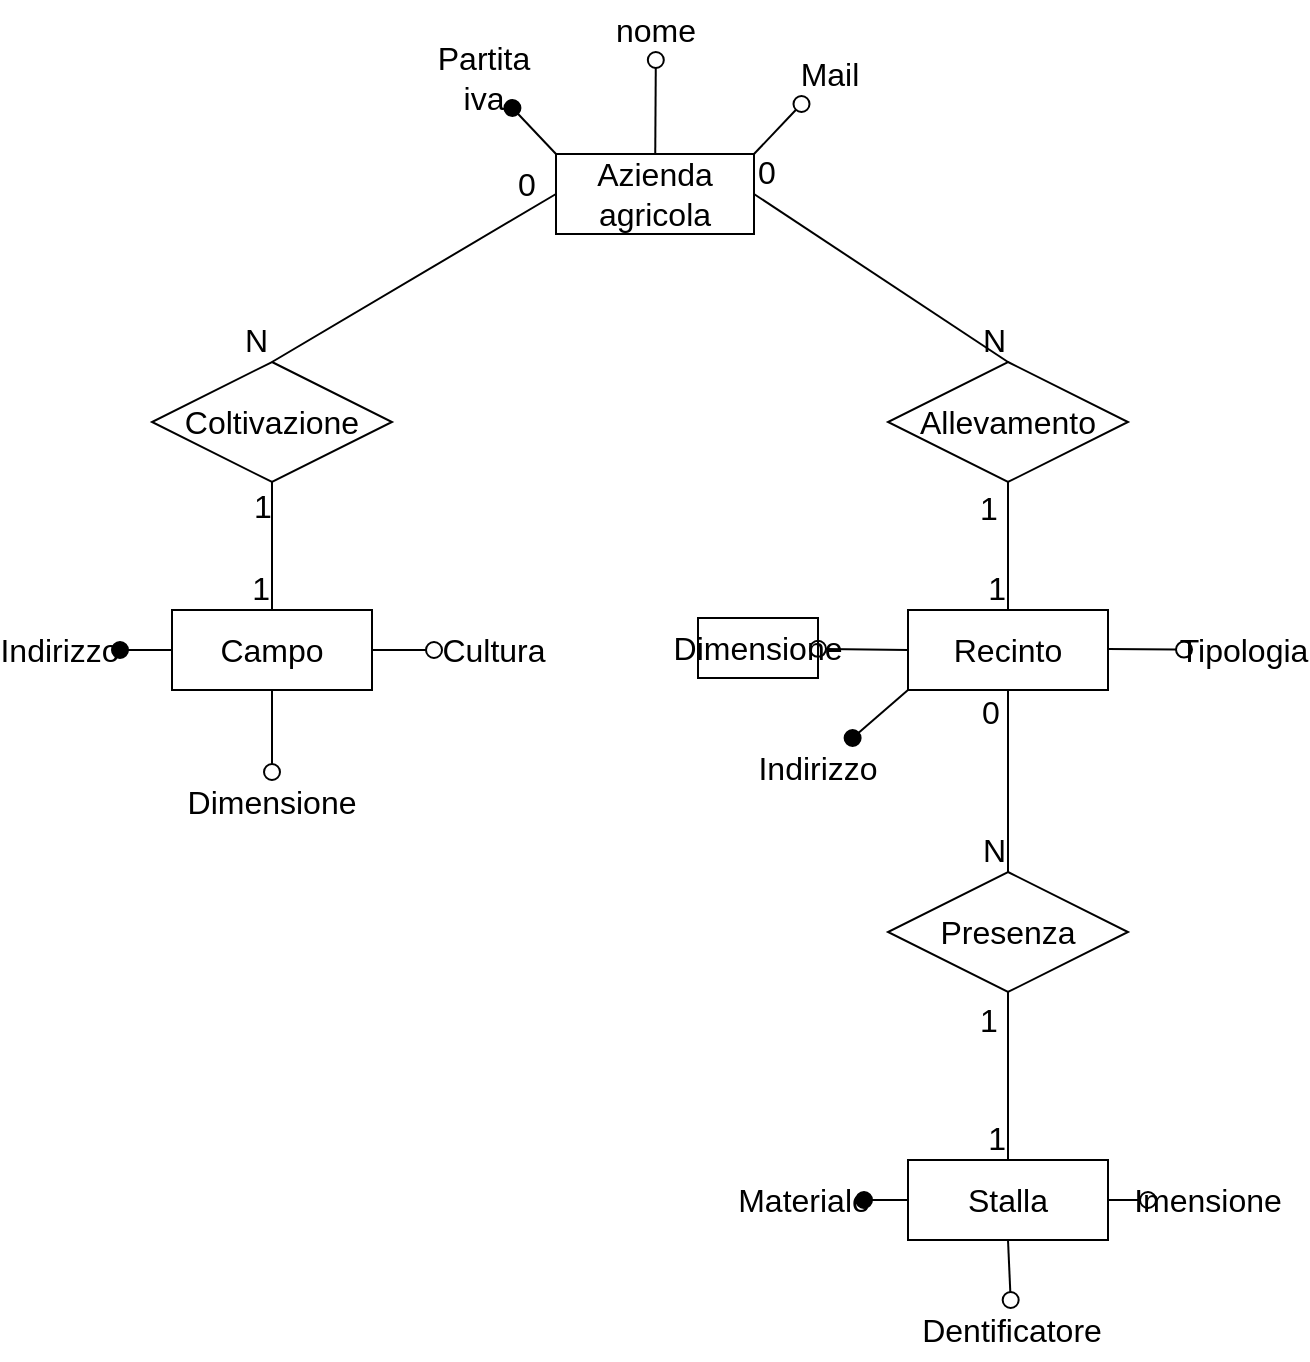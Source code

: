 <mxfile version="22.0.0" type="github">
  <diagram name="Pagina-1" id="p6LCyOjKT7-Y3hh-nQ9l">
    <mxGraphModel dx="1061" dy="962" grid="0" gridSize="10" guides="1" tooltips="1" connect="1" arrows="1" fold="1" page="0" pageScale="1" pageWidth="827" pageHeight="1169" math="0" shadow="0">
      <root>
        <mxCell id="0" />
        <mxCell id="1" parent="0" />
        <mxCell id="VdIsOl9cKDja1URONdVq-59" value="" style="edgeStyle=none;curved=1;rounded=0;orthogonalLoop=1;jettySize=auto;html=1;fontSize=12;startSize=8;endSize=8;verticalAlign=middle;endArrow=oval;endFill=0;" edge="1" parent="1" source="VdIsOl9cKDja1URONdVq-1" target="VdIsOl9cKDja1URONdVq-62">
          <mxGeometry relative="1" as="geometry">
            <mxPoint x="209" y="-117" as="targetPoint" />
          </mxGeometry>
        </mxCell>
        <mxCell id="VdIsOl9cKDja1URONdVq-1" value="Azienda agricola" style="whiteSpace=wrap;html=1;align=center;fontSize=16;" vertex="1" parent="1">
          <mxGeometry x="159" y="-55" width="99" height="40" as="geometry" />
        </mxCell>
        <mxCell id="VdIsOl9cKDja1URONdVq-2" value="Campo" style="whiteSpace=wrap;html=1;align=center;fontSize=16;" vertex="1" parent="1">
          <mxGeometry x="-33" y="173" width="100" height="40" as="geometry" />
        </mxCell>
        <mxCell id="VdIsOl9cKDja1URONdVq-3" value="Recinto" style="whiteSpace=wrap;html=1;align=center;fontSize=16;" vertex="1" parent="1">
          <mxGeometry x="335" y="173" width="100" height="40" as="geometry" />
        </mxCell>
        <mxCell id="VdIsOl9cKDja1URONdVq-4" value="Stalla" style="whiteSpace=wrap;html=1;align=center;fontSize=16;" vertex="1" parent="1">
          <mxGeometry x="335" y="448" width="100" height="40" as="geometry" />
        </mxCell>
        <mxCell id="VdIsOl9cKDja1URONdVq-6" value="Coltivazione" style="shape=rhombus;perimeter=rhombusPerimeter;whiteSpace=wrap;html=1;align=center;fontSize=16;" vertex="1" parent="1">
          <mxGeometry x="-43" y="49" width="120" height="60" as="geometry" />
        </mxCell>
        <mxCell id="VdIsOl9cKDja1URONdVq-7" value="Allevamento" style="shape=rhombus;perimeter=rhombusPerimeter;whiteSpace=wrap;html=1;align=center;fontSize=16;" vertex="1" parent="1">
          <mxGeometry x="325" y="49" width="120" height="60" as="geometry" />
        </mxCell>
        <mxCell id="VdIsOl9cKDja1URONdVq-8" value="Presenza" style="shape=rhombus;perimeter=rhombusPerimeter;whiteSpace=wrap;html=1;align=center;fontSize=16;" vertex="1" parent="1">
          <mxGeometry x="325" y="304" width="120" height="60" as="geometry" />
        </mxCell>
        <mxCell id="VdIsOl9cKDja1URONdVq-12" value="" style="endArrow=none;html=1;rounded=0;fontSize=12;startSize=8;endSize=8;curved=1;entryX=0.5;entryY=0;entryDx=0;entryDy=0;exitX=0;exitY=0.5;exitDx=0;exitDy=0;" edge="1" parent="1" source="VdIsOl9cKDja1URONdVq-1" target="VdIsOl9cKDja1URONdVq-6">
          <mxGeometry relative="1" as="geometry">
            <mxPoint x="127" y="-26" as="sourcePoint" />
            <mxPoint x="56" y="33" as="targetPoint" />
          </mxGeometry>
        </mxCell>
        <mxCell id="VdIsOl9cKDja1URONdVq-13" value="0" style="resizable=0;html=1;whiteSpace=wrap;align=left;verticalAlign=bottom;fontSize=16;" connectable="0" vertex="1" parent="VdIsOl9cKDja1URONdVq-12">
          <mxGeometry x="-1" relative="1" as="geometry">
            <mxPoint x="-21" y="6" as="offset" />
          </mxGeometry>
        </mxCell>
        <mxCell id="VdIsOl9cKDja1URONdVq-14" value="N" style="resizable=0;html=1;whiteSpace=wrap;align=right;verticalAlign=bottom;fontSize=16;" connectable="0" vertex="1" parent="VdIsOl9cKDja1URONdVq-12">
          <mxGeometry x="1" relative="1" as="geometry" />
        </mxCell>
        <mxCell id="VdIsOl9cKDja1URONdVq-16" value="" style="endArrow=none;html=1;rounded=0;fontSize=12;startSize=8;endSize=8;curved=1;exitX=0.5;exitY=1;exitDx=0;exitDy=0;entryX=0.5;entryY=0;entryDx=0;entryDy=0;" edge="1" parent="1" source="VdIsOl9cKDja1URONdVq-6" target="VdIsOl9cKDja1URONdVq-2">
          <mxGeometry relative="1" as="geometry">
            <mxPoint x="122" y="184" as="sourcePoint" />
            <mxPoint x="282" y="184" as="targetPoint" />
          </mxGeometry>
        </mxCell>
        <mxCell id="VdIsOl9cKDja1URONdVq-17" value="1" style="resizable=0;html=1;whiteSpace=wrap;align=left;verticalAlign=bottom;fontSize=16;" connectable="0" vertex="1" parent="VdIsOl9cKDja1URONdVq-16">
          <mxGeometry x="-1" relative="1" as="geometry">
            <mxPoint x="-11" y="23" as="offset" />
          </mxGeometry>
        </mxCell>
        <mxCell id="VdIsOl9cKDja1URONdVq-18" value="1" style="resizable=0;html=1;whiteSpace=wrap;align=right;verticalAlign=bottom;fontSize=16;" connectable="0" vertex="1" parent="VdIsOl9cKDja1URONdVq-16">
          <mxGeometry x="1" relative="1" as="geometry" />
        </mxCell>
        <mxCell id="VdIsOl9cKDja1URONdVq-19" value="" style="endArrow=none;html=1;rounded=0;fontSize=12;startSize=8;endSize=8;curved=1;exitX=1;exitY=0.5;exitDx=0;exitDy=0;entryX=0.5;entryY=0;entryDx=0;entryDy=0;" edge="1" parent="1" source="VdIsOl9cKDja1URONdVq-1" target="VdIsOl9cKDja1URONdVq-7">
          <mxGeometry relative="1" as="geometry">
            <mxPoint x="122" y="100" as="sourcePoint" />
            <mxPoint x="282" y="100" as="targetPoint" />
          </mxGeometry>
        </mxCell>
        <mxCell id="VdIsOl9cKDja1URONdVq-20" value="0" style="resizable=0;html=1;whiteSpace=wrap;align=left;verticalAlign=bottom;fontSize=16;" connectable="0" vertex="1" parent="VdIsOl9cKDja1URONdVq-19">
          <mxGeometry x="-1" relative="1" as="geometry" />
        </mxCell>
        <mxCell id="VdIsOl9cKDja1URONdVq-21" value="N" style="resizable=0;html=1;whiteSpace=wrap;align=right;verticalAlign=bottom;fontSize=16;" connectable="0" vertex="1" parent="VdIsOl9cKDja1URONdVq-19">
          <mxGeometry x="1" relative="1" as="geometry" />
        </mxCell>
        <mxCell id="VdIsOl9cKDja1URONdVq-22" value="" style="endArrow=none;html=1;rounded=0;fontSize=12;startSize=8;endSize=8;curved=1;exitX=0.5;exitY=1;exitDx=0;exitDy=0;entryX=0.5;entryY=0;entryDx=0;entryDy=0;" edge="1" parent="1" source="VdIsOl9cKDja1URONdVq-7" target="VdIsOl9cKDja1URONdVq-3">
          <mxGeometry relative="1" as="geometry">
            <mxPoint x="122" y="100" as="sourcePoint" />
            <mxPoint x="282" y="100" as="targetPoint" />
          </mxGeometry>
        </mxCell>
        <mxCell id="VdIsOl9cKDja1URONdVq-23" value="1" style="resizable=0;html=1;whiteSpace=wrap;align=left;verticalAlign=bottom;fontSize=16;" connectable="0" vertex="1" parent="VdIsOl9cKDja1URONdVq-22">
          <mxGeometry x="-1" relative="1" as="geometry">
            <mxPoint x="-16" y="24" as="offset" />
          </mxGeometry>
        </mxCell>
        <mxCell id="VdIsOl9cKDja1URONdVq-24" value="1" style="resizable=0;html=1;whiteSpace=wrap;align=right;verticalAlign=bottom;fontSize=16;" connectable="0" vertex="1" parent="VdIsOl9cKDja1URONdVq-22">
          <mxGeometry x="1" relative="1" as="geometry" />
        </mxCell>
        <mxCell id="VdIsOl9cKDja1URONdVq-25" value="" style="endArrow=none;html=1;rounded=0;fontSize=12;startSize=8;endSize=8;curved=1;exitX=0.5;exitY=1;exitDx=0;exitDy=0;entryX=0.5;entryY=0;entryDx=0;entryDy=0;" edge="1" parent="1" source="VdIsOl9cKDja1URONdVq-8" target="VdIsOl9cKDja1URONdVq-4">
          <mxGeometry relative="1" as="geometry">
            <mxPoint x="122" y="275" as="sourcePoint" />
            <mxPoint x="282" y="275" as="targetPoint" />
          </mxGeometry>
        </mxCell>
        <mxCell id="VdIsOl9cKDja1URONdVq-26" value="1" style="resizable=0;html=1;whiteSpace=wrap;align=left;verticalAlign=bottom;fontSize=16;" connectable="0" vertex="1" parent="VdIsOl9cKDja1URONdVq-25">
          <mxGeometry x="-1" relative="1" as="geometry">
            <mxPoint x="-16" y="25" as="offset" />
          </mxGeometry>
        </mxCell>
        <mxCell id="VdIsOl9cKDja1URONdVq-27" value="1" style="resizable=0;html=1;whiteSpace=wrap;align=right;verticalAlign=bottom;fontSize=16;" connectable="0" vertex="1" parent="VdIsOl9cKDja1URONdVq-25">
          <mxGeometry x="1" relative="1" as="geometry" />
        </mxCell>
        <mxCell id="VdIsOl9cKDja1URONdVq-48" value="" style="endArrow=none;html=1;rounded=0;fontSize=12;startSize=8;endSize=8;curved=1;exitX=0.5;exitY=1;exitDx=0;exitDy=0;entryX=0.5;entryY=0;entryDx=0;entryDy=0;" edge="1" parent="1" source="VdIsOl9cKDja1URONdVq-3" target="VdIsOl9cKDja1URONdVq-8">
          <mxGeometry relative="1" as="geometry">
            <mxPoint x="133" y="363" as="sourcePoint" />
            <mxPoint x="293" y="363" as="targetPoint" />
          </mxGeometry>
        </mxCell>
        <mxCell id="VdIsOl9cKDja1URONdVq-49" value="0" style="resizable=0;html=1;whiteSpace=wrap;align=left;verticalAlign=bottom;fontSize=16;" connectable="0" vertex="1" parent="VdIsOl9cKDja1URONdVq-48">
          <mxGeometry x="-1" relative="1" as="geometry">
            <mxPoint x="-15" y="22" as="offset" />
          </mxGeometry>
        </mxCell>
        <mxCell id="VdIsOl9cKDja1URONdVq-50" value="N" style="resizable=0;html=1;whiteSpace=wrap;align=right;verticalAlign=bottom;fontSize=16;" connectable="0" vertex="1" parent="VdIsOl9cKDja1URONdVq-48">
          <mxGeometry x="1" relative="1" as="geometry" />
        </mxCell>
        <mxCell id="VdIsOl9cKDja1URONdVq-62" value="nome" style="text;strokeColor=none;fillColor=none;html=1;align=center;verticalAlign=middle;whiteSpace=wrap;rounded=0;fontSize=16;" vertex="1" parent="1">
          <mxGeometry x="179" y="-132" width="60" height="30" as="geometry" />
        </mxCell>
        <mxCell id="VdIsOl9cKDja1URONdVq-63" value="" style="edgeStyle=none;orthogonalLoop=1;jettySize=auto;html=1;rounded=0;fontSize=12;startSize=8;endSize=8;curved=1;endArrow=oval;endFill=0;exitX=1;exitY=0;exitDx=0;exitDy=0;" edge="1" parent="1" source="VdIsOl9cKDja1URONdVq-1" target="VdIsOl9cKDja1URONdVq-64">
          <mxGeometry width="120" relative="1" as="geometry">
            <mxPoint x="262" y="-55" as="sourcePoint" />
            <mxPoint x="296" y="-95" as="targetPoint" />
            <Array as="points" />
          </mxGeometry>
        </mxCell>
        <mxCell id="VdIsOl9cKDja1URONdVq-64" value="Mail" style="text;strokeColor=none;fillColor=none;html=1;align=center;verticalAlign=middle;whiteSpace=wrap;rounded=0;fontSize=16;" vertex="1" parent="1">
          <mxGeometry x="266" y="-110" width="60" height="30" as="geometry" />
        </mxCell>
        <mxCell id="VdIsOl9cKDja1URONdVq-66" value="" style="edgeStyle=none;orthogonalLoop=1;jettySize=auto;html=1;rounded=0;fontSize=12;startSize=8;endSize=8;curved=1;exitX=0;exitY=0;exitDx=0;exitDy=0;endArrow=oval;endFill=1;" edge="1" parent="1" source="VdIsOl9cKDja1URONdVq-1" target="VdIsOl9cKDja1URONdVq-67">
          <mxGeometry width="140" relative="1" as="geometry">
            <mxPoint x="143" y="14" as="sourcePoint" />
            <mxPoint x="123" y="-93" as="targetPoint" />
            <Array as="points" />
          </mxGeometry>
        </mxCell>
        <mxCell id="VdIsOl9cKDja1URONdVq-67" value="Partita iva" style="text;strokeColor=none;fillColor=none;html=1;align=center;verticalAlign=middle;whiteSpace=wrap;rounded=0;fontSize=16;" vertex="1" parent="1">
          <mxGeometry x="93" y="-108" width="60" height="30" as="geometry" />
        </mxCell>
        <mxCell id="VdIsOl9cKDja1URONdVq-69" value="" style="edgeStyle=none;orthogonalLoop=1;jettySize=auto;html=1;rounded=0;fontSize=12;startSize=8;endSize=8;curved=1;exitX=1;exitY=0.5;exitDx=0;exitDy=0;endArrow=oval;endFill=0;" edge="1" parent="1" source="VdIsOl9cKDja1URONdVq-2" target="VdIsOl9cKDja1URONdVq-70">
          <mxGeometry width="120" relative="1" as="geometry">
            <mxPoint x="213" y="144" as="sourcePoint" />
            <mxPoint x="128" y="193" as="targetPoint" />
            <Array as="points" />
          </mxGeometry>
        </mxCell>
        <mxCell id="VdIsOl9cKDja1URONdVq-70" value="Cultura" style="text;strokeColor=none;fillColor=none;html=1;align=center;verticalAlign=middle;whiteSpace=wrap;rounded=0;fontSize=16;" vertex="1" parent="1">
          <mxGeometry x="98" y="178" width="60" height="30" as="geometry" />
        </mxCell>
        <mxCell id="VdIsOl9cKDja1URONdVq-71" value="" style="edgeStyle=none;orthogonalLoop=1;jettySize=auto;html=1;rounded=0;fontSize=12;startSize=8;endSize=8;curved=1;exitX=0.5;exitY=1;exitDx=0;exitDy=0;endArrow=oval;endFill=0;" edge="1" parent="1" source="VdIsOl9cKDja1URONdVq-2" target="VdIsOl9cKDja1URONdVq-75">
          <mxGeometry width="120" relative="1" as="geometry">
            <mxPoint x="22" y="254" as="sourcePoint" />
            <mxPoint x="17" y="269" as="targetPoint" />
            <Array as="points" />
          </mxGeometry>
        </mxCell>
        <mxCell id="VdIsOl9cKDja1URONdVq-72" value="" style="edgeStyle=none;orthogonalLoop=1;jettySize=auto;html=1;rounded=0;fontSize=12;startSize=8;endSize=8;curved=1;exitX=0;exitY=0.5;exitDx=0;exitDy=0;endArrow=oval;endFill=1;" edge="1" parent="1" source="VdIsOl9cKDja1URONdVq-2" target="VdIsOl9cKDja1URONdVq-74">
          <mxGeometry width="120" relative="1" as="geometry">
            <mxPoint x="-91" y="132" as="sourcePoint" />
            <mxPoint x="-89" y="193" as="targetPoint" />
            <Array as="points" />
          </mxGeometry>
        </mxCell>
        <mxCell id="VdIsOl9cKDja1URONdVq-74" value="Indirizzo" style="text;strokeColor=none;fillColor=none;html=1;align=center;verticalAlign=middle;whiteSpace=wrap;rounded=0;fontSize=16;" vertex="1" parent="1">
          <mxGeometry x="-119" y="178" width="60" height="30" as="geometry" />
        </mxCell>
        <mxCell id="VdIsOl9cKDja1URONdVq-75" value="Dimensione" style="text;strokeColor=none;fillColor=none;html=1;align=center;verticalAlign=middle;whiteSpace=wrap;rounded=0;fontSize=16;" vertex="1" parent="1">
          <mxGeometry x="-13" y="254" width="60" height="30" as="geometry" />
        </mxCell>
        <mxCell id="VdIsOl9cKDja1URONdVq-76" value="" style="edgeStyle=none;orthogonalLoop=1;jettySize=auto;html=1;rounded=0;fontSize=12;startSize=8;endSize=8;curved=1;exitX=0;exitY=0.5;exitDx=0;exitDy=0;endArrow=oval;endFill=0;" edge="1" parent="1" source="VdIsOl9cKDja1URONdVq-3" target="VdIsOl9cKDja1URONdVq-79">
          <mxGeometry width="120" relative="1" as="geometry">
            <mxPoint x="134" y="261.571" as="sourcePoint" />
            <mxPoint x="275" y="193" as="targetPoint" />
            <Array as="points" />
          </mxGeometry>
        </mxCell>
        <mxCell id="VdIsOl9cKDja1URONdVq-77" value="" style="edgeStyle=none;orthogonalLoop=1;jettySize=auto;html=1;rounded=0;fontSize=12;startSize=8;endSize=8;curved=1;endArrow=oval;endFill=0;" edge="1" parent="1" target="VdIsOl9cKDja1URONdVq-81">
          <mxGeometry width="120" relative="1" as="geometry">
            <mxPoint x="434.999" y="192.529" as="sourcePoint" />
            <mxPoint x="503" y="193" as="targetPoint" />
            <Array as="points" />
          </mxGeometry>
        </mxCell>
        <mxCell id="VdIsOl9cKDja1URONdVq-78" value="" style="edgeStyle=none;orthogonalLoop=1;jettySize=auto;html=1;rounded=0;fontSize=12;startSize=8;endSize=8;curved=1;exitX=0;exitY=1;exitDx=0;exitDy=0;endArrow=oval;endFill=1;" edge="1" parent="1" source="VdIsOl9cKDja1URONdVq-3" target="VdIsOl9cKDja1URONdVq-80">
          <mxGeometry width="120" relative="1" as="geometry">
            <mxPoint x="277.81" y="245.381" as="sourcePoint" />
            <mxPoint x="290" y="252" as="targetPoint" />
            <Array as="points" />
          </mxGeometry>
        </mxCell>
        <mxCell id="VdIsOl9cKDja1URONdVq-79" value="Dimensione" style="text;strokeColor=default;fillColor=none;align=center;verticalAlign=middle;whiteSpace=wrap;rounded=0;fontSize=16;html=1;" vertex="1" parent="1">
          <mxGeometry x="230" y="177" width="60" height="30" as="geometry" />
        </mxCell>
        <mxCell id="VdIsOl9cKDja1URONdVq-80" value="Indirizzo" style="text;strokeColor=none;fillColor=none;html=1;align=center;verticalAlign=middle;whiteSpace=wrap;rounded=0;fontSize=16;" vertex="1" parent="1">
          <mxGeometry x="260" y="237" width="60" height="30" as="geometry" />
        </mxCell>
        <mxCell id="VdIsOl9cKDja1URONdVq-81" value="Tipologia" style="text;strokeColor=none;fillColor=none;html=1;align=center;verticalAlign=middle;whiteSpace=wrap;rounded=0;fontSize=16;" vertex="1" parent="1">
          <mxGeometry x="473" y="178" width="60" height="30" as="geometry" />
        </mxCell>
        <mxCell id="VdIsOl9cKDja1URONdVq-82" value="" style="edgeStyle=none;orthogonalLoop=1;jettySize=auto;html=1;rounded=0;fontSize=12;startSize=8;endSize=8;curved=1;exitX=0;exitY=0.5;exitDx=0;exitDy=0;endArrow=oval;endFill=1;" edge="1" parent="1" source="VdIsOl9cKDja1URONdVq-4" target="VdIsOl9cKDja1URONdVq-87">
          <mxGeometry width="120" relative="1" as="geometry">
            <mxPoint x="251.143" y="345.381" as="sourcePoint" />
            <mxPoint x="283" y="468" as="targetPoint" />
            <Array as="points" />
          </mxGeometry>
        </mxCell>
        <mxCell id="VdIsOl9cKDja1URONdVq-83" value="" style="edgeStyle=none;orthogonalLoop=1;jettySize=auto;html=1;rounded=0;fontSize=12;startSize=8;endSize=8;curved=1;exitX=0.5;exitY=1;exitDx=0;exitDy=0;endArrow=oval;endFill=0;" edge="1" parent="1" source="VdIsOl9cKDja1URONdVq-4" target="VdIsOl9cKDja1URONdVq-86">
          <mxGeometry width="120" relative="1" as="geometry">
            <mxPoint x="394" y="506.333" as="sourcePoint" />
            <mxPoint x="387" y="533" as="targetPoint" />
            <Array as="points" />
          </mxGeometry>
        </mxCell>
        <mxCell id="VdIsOl9cKDja1URONdVq-84" value="" style="edgeStyle=none;orthogonalLoop=1;jettySize=auto;html=1;rounded=0;fontSize=12;startSize=8;endSize=8;curved=1;exitX=1;exitY=0.5;exitDx=0;exitDy=0;endArrow=oval;endFill=0;" edge="1" parent="1" source="VdIsOl9cKDja1URONdVq-4" target="VdIsOl9cKDja1URONdVq-85">
          <mxGeometry width="120" relative="1" as="geometry">
            <mxPoint x="431.143" y="462.524" as="sourcePoint" />
            <mxPoint x="485" y="468" as="targetPoint" />
            <Array as="points" />
          </mxGeometry>
        </mxCell>
        <mxCell id="VdIsOl9cKDja1URONdVq-85" value="Imensione" style="text;strokeColor=none;fillColor=none;html=1;align=center;verticalAlign=middle;whiteSpace=wrap;rounded=0;fontSize=16;" vertex="1" parent="1">
          <mxGeometry x="455" y="453" width="60" height="30" as="geometry" />
        </mxCell>
        <mxCell id="VdIsOl9cKDja1URONdVq-86" value="Dentificatore" style="text;strokeColor=none;fillColor=none;html=1;align=center;verticalAlign=middle;whiteSpace=wrap;rounded=0;fontSize=16;" vertex="1" parent="1">
          <mxGeometry x="357" y="518" width="60" height="30" as="geometry" />
        </mxCell>
        <mxCell id="VdIsOl9cKDja1URONdVq-87" value="Materiale" style="text;strokeColor=none;fillColor=none;html=1;align=center;verticalAlign=middle;whiteSpace=wrap;rounded=0;fontSize=16;" vertex="1" parent="1">
          <mxGeometry x="253" y="453" width="60" height="30" as="geometry" />
        </mxCell>
      </root>
    </mxGraphModel>
  </diagram>
</mxfile>
